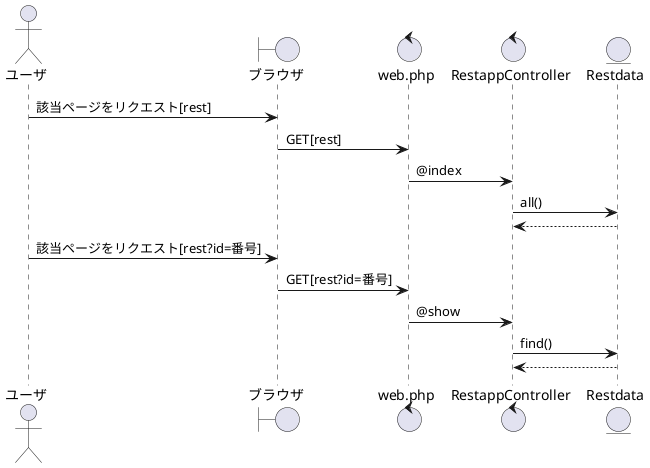 @startuml 299_RESTful
actor ユーザ
boundary ブラウザ
control web.php
control RestappController
entity Restdata

ユーザ -> ブラウザ:該当ページをリクエスト[rest]
ブラウザ -> web.php: GET[rest]
web.php -> RestappController:@index
RestappController -> Restdata:all()
RestappController <-- Restdata

ユーザ -> ブラウザ:該当ページをリクエスト[rest?id=番号]
ブラウザ -> web.php: GET[rest?id=番号]
web.php -> RestappController:@show
RestappController -> Restdata:find()
RestappController <-- Restdata
@enduml
